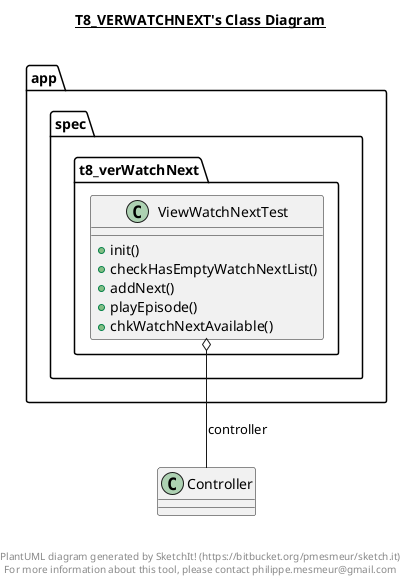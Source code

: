@startuml

title __T8_VERWATCHNEXT's Class Diagram__\n

  package app.spec.t8_verWatchNext {
    class ViewWatchNextTest {
        + init()
        + checkHasEmptyWatchNextList()
        + addNext()
        + playEpisode()
        + chkWatchNextAvailable()
    }
  }
  

  ViewWatchNextTest o-- Controller : controller


right footer


PlantUML diagram generated by SketchIt! (https://bitbucket.org/pmesmeur/sketch.it)
For more information about this tool, please contact philippe.mesmeur@gmail.com
endfooter

@enduml
